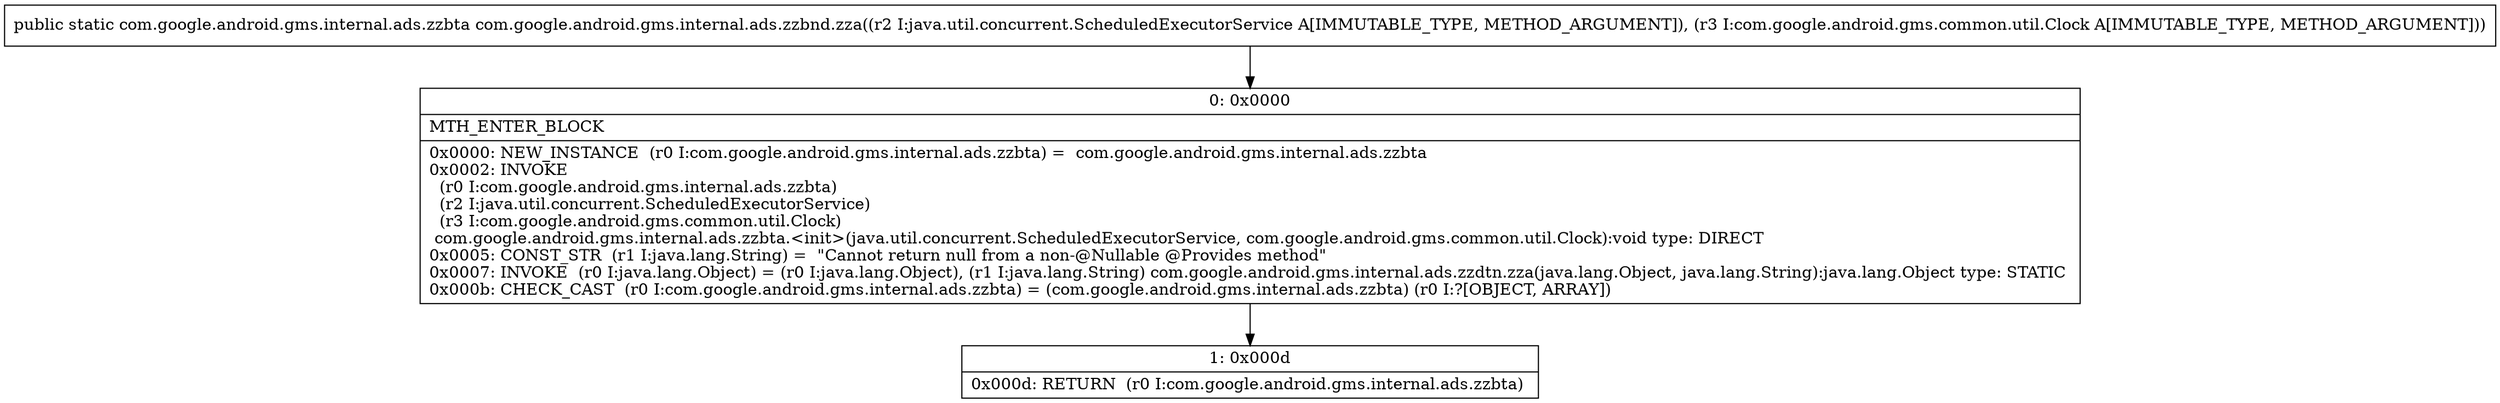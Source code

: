 digraph "CFG forcom.google.android.gms.internal.ads.zzbnd.zza(Ljava\/util\/concurrent\/ScheduledExecutorService;Lcom\/google\/android\/gms\/common\/util\/Clock;)Lcom\/google\/android\/gms\/internal\/ads\/zzbta;" {
Node_0 [shape=record,label="{0\:\ 0x0000|MTH_ENTER_BLOCK\l|0x0000: NEW_INSTANCE  (r0 I:com.google.android.gms.internal.ads.zzbta) =  com.google.android.gms.internal.ads.zzbta \l0x0002: INVOKE  \l  (r0 I:com.google.android.gms.internal.ads.zzbta)\l  (r2 I:java.util.concurrent.ScheduledExecutorService)\l  (r3 I:com.google.android.gms.common.util.Clock)\l com.google.android.gms.internal.ads.zzbta.\<init\>(java.util.concurrent.ScheduledExecutorService, com.google.android.gms.common.util.Clock):void type: DIRECT \l0x0005: CONST_STR  (r1 I:java.lang.String) =  \"Cannot return null from a non\-@Nullable @Provides method\" \l0x0007: INVOKE  (r0 I:java.lang.Object) = (r0 I:java.lang.Object), (r1 I:java.lang.String) com.google.android.gms.internal.ads.zzdtn.zza(java.lang.Object, java.lang.String):java.lang.Object type: STATIC \l0x000b: CHECK_CAST  (r0 I:com.google.android.gms.internal.ads.zzbta) = (com.google.android.gms.internal.ads.zzbta) (r0 I:?[OBJECT, ARRAY]) \l}"];
Node_1 [shape=record,label="{1\:\ 0x000d|0x000d: RETURN  (r0 I:com.google.android.gms.internal.ads.zzbta) \l}"];
MethodNode[shape=record,label="{public static com.google.android.gms.internal.ads.zzbta com.google.android.gms.internal.ads.zzbnd.zza((r2 I:java.util.concurrent.ScheduledExecutorService A[IMMUTABLE_TYPE, METHOD_ARGUMENT]), (r3 I:com.google.android.gms.common.util.Clock A[IMMUTABLE_TYPE, METHOD_ARGUMENT])) }"];
MethodNode -> Node_0;
Node_0 -> Node_1;
}

